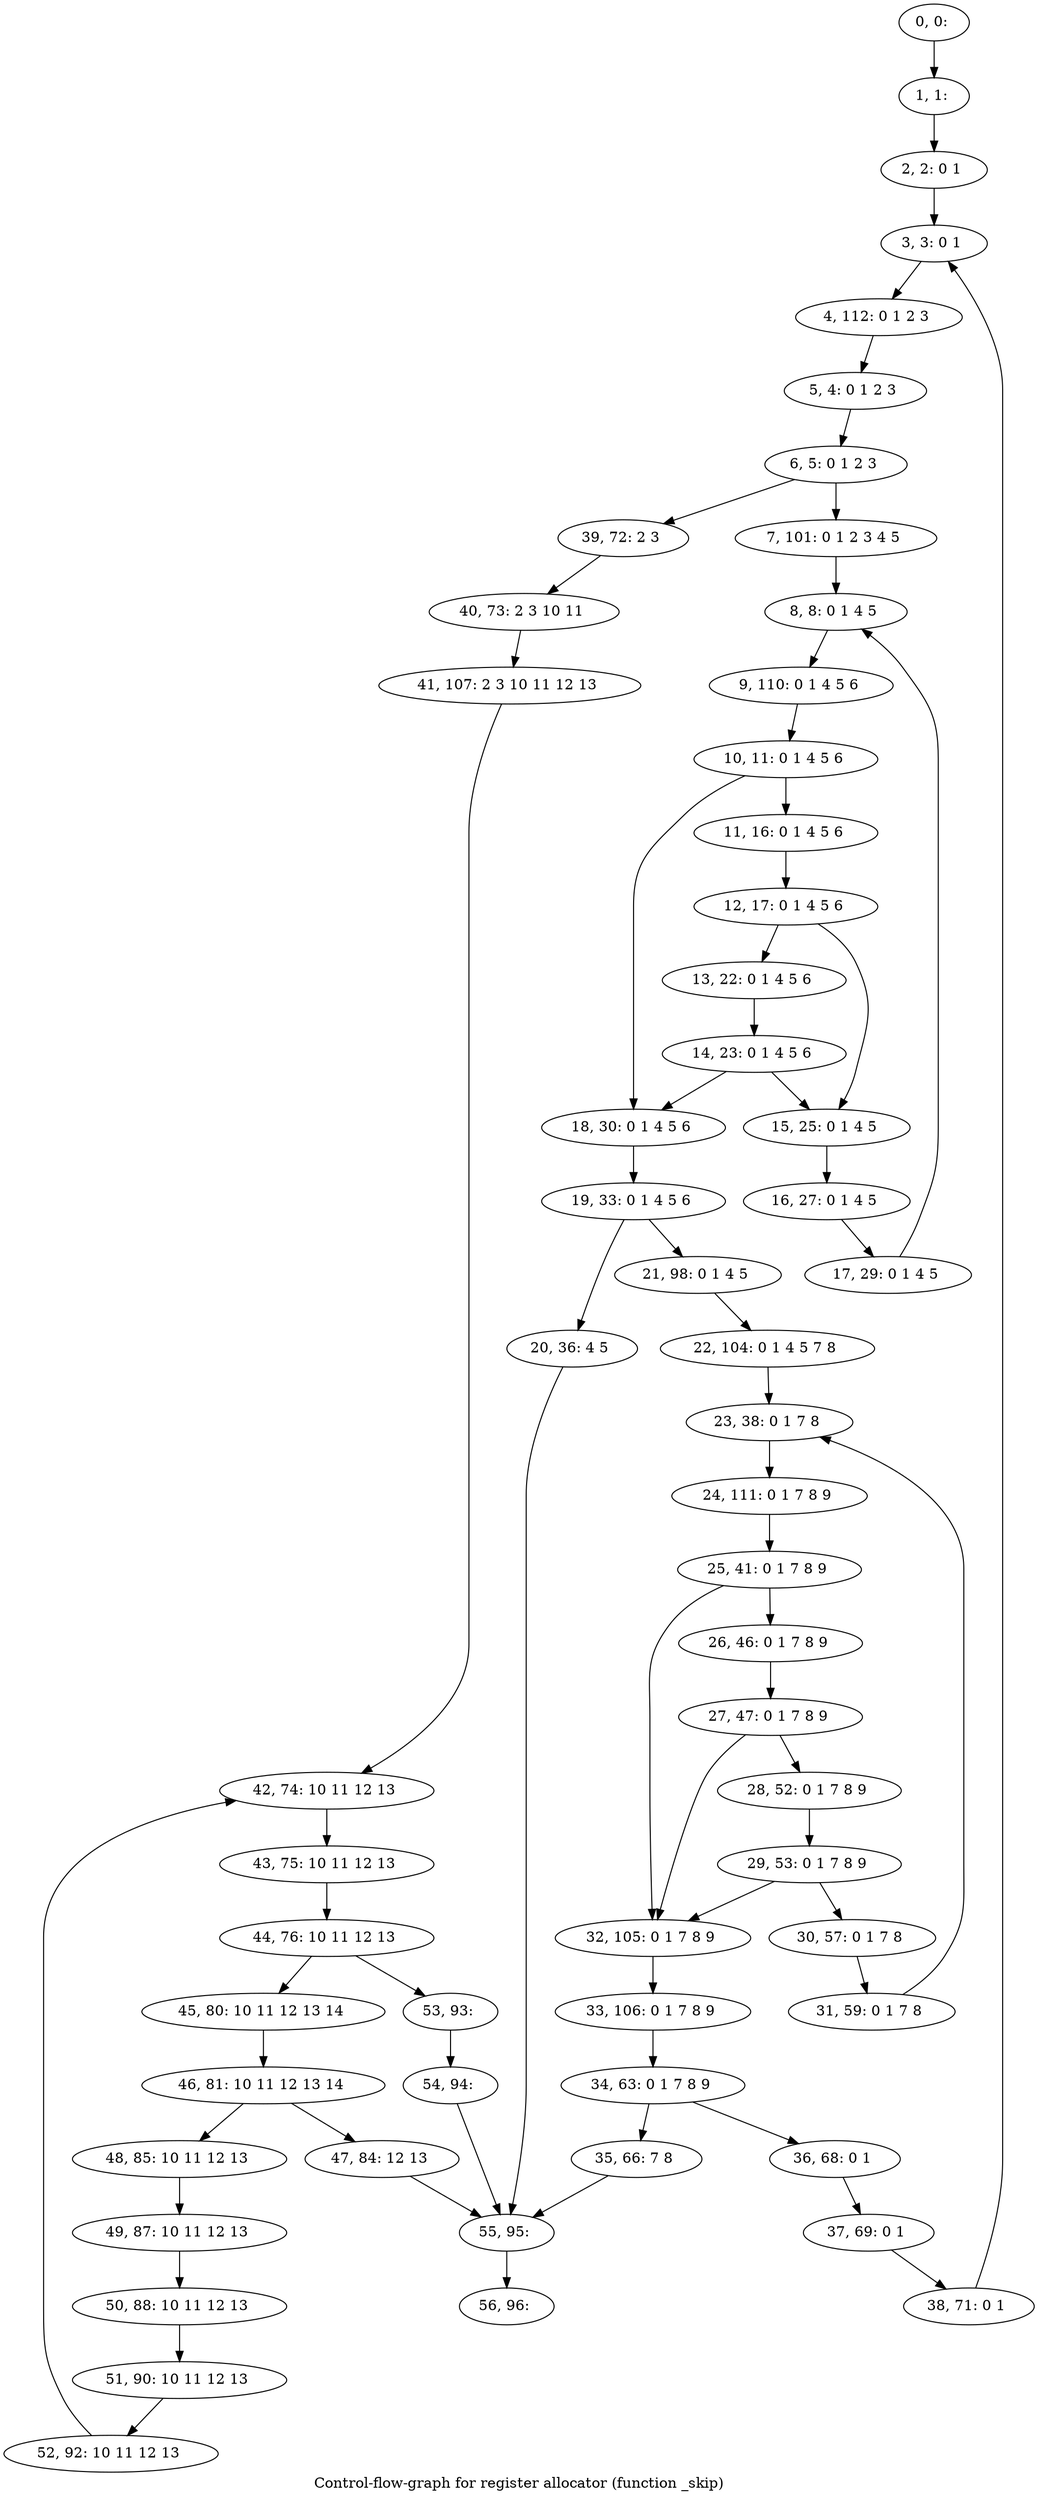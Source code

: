 digraph G {
graph [label="Control-flow-graph for register allocator (function _skip)"]
0[label="0, 0: "];
1[label="1, 1: "];
2[label="2, 2: 0 1 "];
3[label="3, 3: 0 1 "];
4[label="4, 112: 0 1 2 3 "];
5[label="5, 4: 0 1 2 3 "];
6[label="6, 5: 0 1 2 3 "];
7[label="7, 101: 0 1 2 3 4 5 "];
8[label="8, 8: 0 1 4 5 "];
9[label="9, 110: 0 1 4 5 6 "];
10[label="10, 11: 0 1 4 5 6 "];
11[label="11, 16: 0 1 4 5 6 "];
12[label="12, 17: 0 1 4 5 6 "];
13[label="13, 22: 0 1 4 5 6 "];
14[label="14, 23: 0 1 4 5 6 "];
15[label="15, 25: 0 1 4 5 "];
16[label="16, 27: 0 1 4 5 "];
17[label="17, 29: 0 1 4 5 "];
18[label="18, 30: 0 1 4 5 6 "];
19[label="19, 33: 0 1 4 5 6 "];
20[label="20, 36: 4 5 "];
21[label="21, 98: 0 1 4 5 "];
22[label="22, 104: 0 1 4 5 7 8 "];
23[label="23, 38: 0 1 7 8 "];
24[label="24, 111: 0 1 7 8 9 "];
25[label="25, 41: 0 1 7 8 9 "];
26[label="26, 46: 0 1 7 8 9 "];
27[label="27, 47: 0 1 7 8 9 "];
28[label="28, 52: 0 1 7 8 9 "];
29[label="29, 53: 0 1 7 8 9 "];
30[label="30, 57: 0 1 7 8 "];
31[label="31, 59: 0 1 7 8 "];
32[label="32, 105: 0 1 7 8 9 "];
33[label="33, 106: 0 1 7 8 9 "];
34[label="34, 63: 0 1 7 8 9 "];
35[label="35, 66: 7 8 "];
36[label="36, 68: 0 1 "];
37[label="37, 69: 0 1 "];
38[label="38, 71: 0 1 "];
39[label="39, 72: 2 3 "];
40[label="40, 73: 2 3 10 11 "];
41[label="41, 107: 2 3 10 11 12 13 "];
42[label="42, 74: 10 11 12 13 "];
43[label="43, 75: 10 11 12 13 "];
44[label="44, 76: 10 11 12 13 "];
45[label="45, 80: 10 11 12 13 14 "];
46[label="46, 81: 10 11 12 13 14 "];
47[label="47, 84: 12 13 "];
48[label="48, 85: 10 11 12 13 "];
49[label="49, 87: 10 11 12 13 "];
50[label="50, 88: 10 11 12 13 "];
51[label="51, 90: 10 11 12 13 "];
52[label="52, 92: 10 11 12 13 "];
53[label="53, 93: "];
54[label="54, 94: "];
55[label="55, 95: "];
56[label="56, 96: "];
0->1 ;
1->2 ;
2->3 ;
3->4 ;
4->5 ;
5->6 ;
6->7 ;
6->39 ;
7->8 ;
8->9 ;
9->10 ;
10->11 ;
10->18 ;
11->12 ;
12->13 ;
12->15 ;
13->14 ;
14->15 ;
14->18 ;
15->16 ;
16->17 ;
17->8 ;
18->19 ;
19->20 ;
19->21 ;
20->55 ;
21->22 ;
22->23 ;
23->24 ;
24->25 ;
25->26 ;
25->32 ;
26->27 ;
27->28 ;
27->32 ;
28->29 ;
29->30 ;
29->32 ;
30->31 ;
31->23 ;
32->33 ;
33->34 ;
34->35 ;
34->36 ;
35->55 ;
36->37 ;
37->38 ;
38->3 ;
39->40 ;
40->41 ;
41->42 ;
42->43 ;
43->44 ;
44->45 ;
44->53 ;
45->46 ;
46->47 ;
46->48 ;
47->55 ;
48->49 ;
49->50 ;
50->51 ;
51->52 ;
52->42 ;
53->54 ;
54->55 ;
55->56 ;
}
